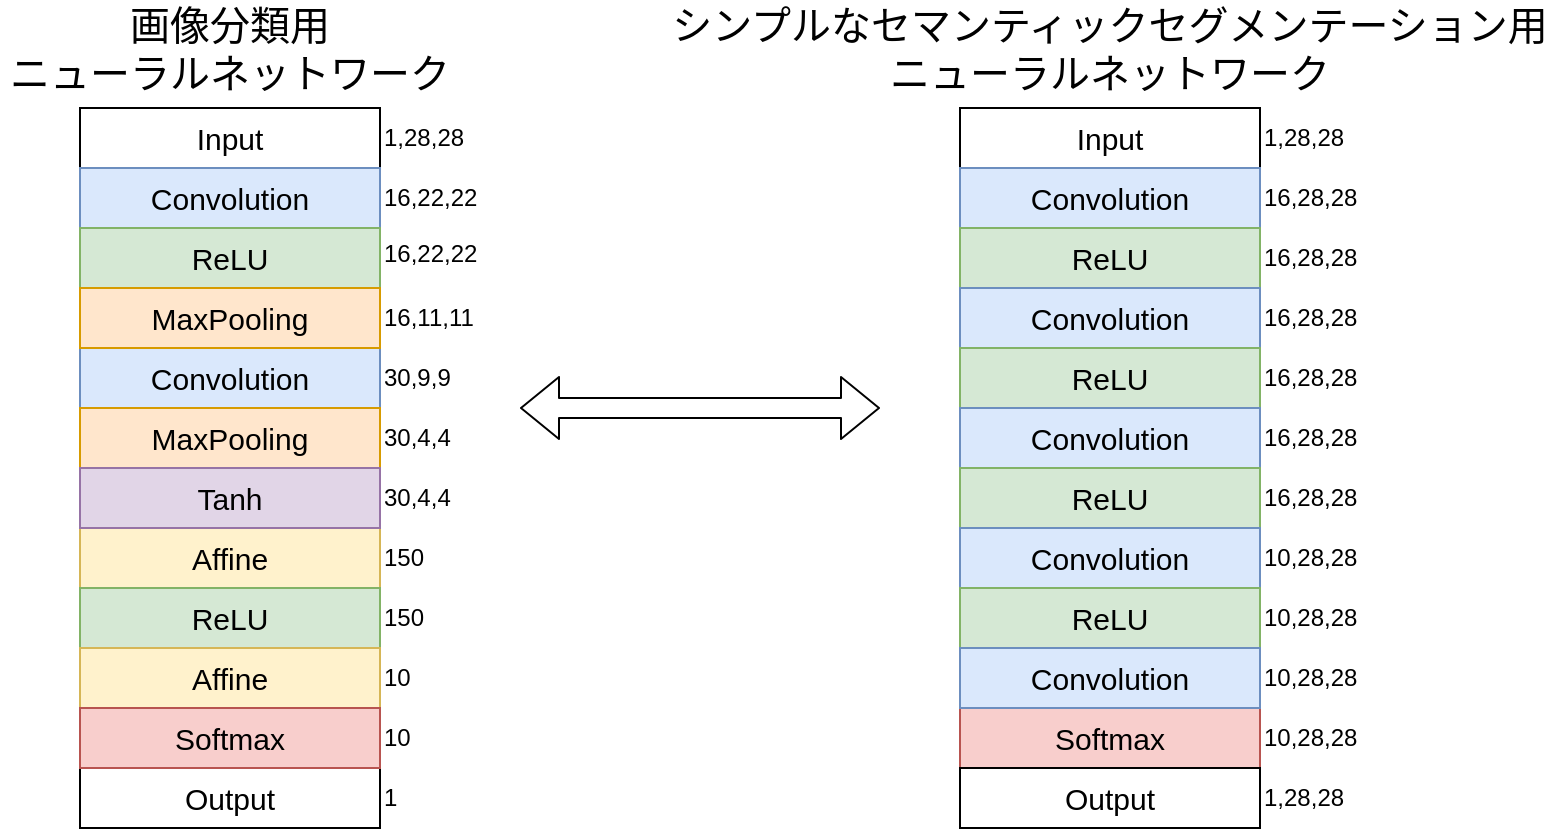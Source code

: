 <mxfile version="12.2.4" pages="1"><diagram id="eUMgy3rrheqdYQhYY7ZB" name="Page-1"><mxGraphModel dx="1089" dy="434" grid="1" gridSize="10" guides="1" tooltips="1" connect="1" arrows="1" fold="1" page="1" pageScale="1" pageWidth="827" pageHeight="1169" math="0" shadow="0"><root><mxCell id="0"/><mxCell id="1" parent="0"/><mxCell id="2" value="&lt;font style=&quot;font-size: 15px&quot;&gt;Input&lt;/font&gt;" style="rounded=0;whiteSpace=wrap;html=1;" parent="1" vertex="1"><mxGeometry x="60" y="70" width="150" height="30" as="geometry"/></mxCell><mxCell id="3" value="&lt;font style=&quot;font-size: 15px&quot;&gt;Convolution&lt;/font&gt;" style="rounded=0;whiteSpace=wrap;html=1;fillColor=#dae8fc;strokeColor=#6c8ebf;" parent="1" vertex="1"><mxGeometry x="60" y="100" width="150" height="30" as="geometry"/></mxCell><mxCell id="4" value="&lt;font style=&quot;font-size: 15px&quot;&gt;ReLU&lt;/font&gt;" style="rounded=0;whiteSpace=wrap;html=1;fillColor=#d5e8d4;strokeColor=#82b366;" parent="1" vertex="1"><mxGeometry x="60" y="130" width="150" height="30" as="geometry"/></mxCell><mxCell id="6" value="&lt;font style=&quot;font-size: 15px&quot;&gt;Output&lt;/font&gt;" style="rounded=0;whiteSpace=wrap;html=1;" parent="1" vertex="1"><mxGeometry x="60" y="400" width="150" height="30" as="geometry"/></mxCell><mxCell id="7" value="&lt;font style=&quot;font-size: 15px&quot;&gt;Convolution&lt;/font&gt;" style="rounded=0;whiteSpace=wrap;html=1;fillColor=#dae8fc;strokeColor=#6c8ebf;" parent="1" vertex="1"><mxGeometry x="60" y="190" width="150" height="30" as="geometry"/></mxCell><mxCell id="8" value="&lt;font style=&quot;font-size: 15px&quot;&gt;MaxPooling&lt;/font&gt;" style="rounded=0;whiteSpace=wrap;html=1;fillColor=#ffe6cc;strokeColor=#d79b00;" parent="1" vertex="1"><mxGeometry x="60" y="220" width="150" height="30" as="geometry"/></mxCell><mxCell id="9" value="&lt;font style=&quot;font-size: 15px&quot;&gt;Affine&lt;/font&gt;" style="rounded=0;whiteSpace=wrap;html=1;fillColor=#fff2cc;strokeColor=#d6b656;" parent="1" vertex="1"><mxGeometry x="60" y="280" width="150" height="30" as="geometry"/></mxCell><mxCell id="10" value="&lt;font style=&quot;font-size: 15px&quot;&gt;ReLU&lt;/font&gt;" style="rounded=0;whiteSpace=wrap;html=1;fillColor=#d5e8d4;strokeColor=#82b366;" parent="1" vertex="1"><mxGeometry x="60" y="310" width="150" height="30" as="geometry"/></mxCell><mxCell id="11" value="&lt;font style=&quot;font-size: 15px&quot;&gt;Affine&lt;/font&gt;" style="rounded=0;whiteSpace=wrap;html=1;fillColor=#fff2cc;strokeColor=#d6b656;" parent="1" vertex="1"><mxGeometry x="60" y="340" width="150" height="30" as="geometry"/></mxCell><mxCell id="12" value="&lt;font style=&quot;font-size: 15px&quot;&gt;Softmax&lt;/font&gt;" style="rounded=0;whiteSpace=wrap;html=1;fillColor=#f8cecc;strokeColor=#b85450;" parent="1" vertex="1"><mxGeometry x="60" y="370" width="150" height="30" as="geometry"/></mxCell><mxCell id="13" value="&lt;font style=&quot;font-size: 15px&quot;&gt;MaxPooling&lt;/font&gt;" style="rounded=0;whiteSpace=wrap;html=1;fillColor=#ffe6cc;strokeColor=#d79b00;" parent="1" vertex="1"><mxGeometry x="60" y="160" width="150" height="30" as="geometry"/></mxCell><mxCell id="14" value="" style="shape=flexArrow;endArrow=classic;startArrow=classic;html=1;" parent="1" edge="1"><mxGeometry width="50" height="50" relative="1" as="geometry"><mxPoint x="280" y="220" as="sourcePoint"/><mxPoint x="460" y="220" as="targetPoint"/></mxGeometry></mxCell><mxCell id="15" value="&lt;font style=&quot;font-size: 15px&quot;&gt;Input&lt;/font&gt;" style="rounded=0;whiteSpace=wrap;html=1;" parent="1" vertex="1"><mxGeometry x="500" y="70" width="150" height="30" as="geometry"/></mxCell><mxCell id="16" value="&lt;font style=&quot;font-size: 15px&quot;&gt;Convolution&lt;/font&gt;" style="rounded=0;whiteSpace=wrap;html=1;fillColor=#dae8fc;strokeColor=#6c8ebf;" parent="1" vertex="1"><mxGeometry x="500" y="100" width="150" height="30" as="geometry"/></mxCell><mxCell id="17" value="&lt;font style=&quot;font-size: 15px&quot;&gt;ReLU&lt;/font&gt;" style="rounded=0;whiteSpace=wrap;html=1;fillColor=#d5e8d4;strokeColor=#82b366;" parent="1" vertex="1"><mxGeometry x="500" y="130" width="150" height="30" as="geometry"/></mxCell><mxCell id="19" value="&lt;font style=&quot;font-size: 15px&quot;&gt;Convolution&lt;/font&gt;" style="rounded=0;whiteSpace=wrap;html=1;fillColor=#dae8fc;strokeColor=#6c8ebf;" parent="1" vertex="1"><mxGeometry x="500" y="160" width="150" height="30" as="geometry"/></mxCell><mxCell id="20" value="&lt;font style=&quot;font-size: 15px&quot;&gt;ReLU&lt;/font&gt;" style="rounded=0;whiteSpace=wrap;html=1;fillColor=#d5e8d4;strokeColor=#82b366;" parent="1" vertex="1"><mxGeometry x="500" y="190" width="150" height="30" as="geometry"/></mxCell><mxCell id="21" value="&lt;font style=&quot;font-size: 15px&quot;&gt;Convolution&lt;/font&gt;" style="rounded=0;whiteSpace=wrap;html=1;fillColor=#dae8fc;strokeColor=#6c8ebf;" parent="1" vertex="1"><mxGeometry x="500" y="220" width="150" height="30" as="geometry"/></mxCell><mxCell id="22" value="&lt;font style=&quot;font-size: 15px&quot;&gt;ReLU&lt;/font&gt;" style="rounded=0;whiteSpace=wrap;html=1;fillColor=#d5e8d4;strokeColor=#82b366;" parent="1" vertex="1"><mxGeometry x="500" y="250" width="150" height="30" as="geometry"/></mxCell><mxCell id="23" value="&lt;font style=&quot;font-size: 15px&quot;&gt;Convolution&lt;/font&gt;" style="rounded=0;whiteSpace=wrap;html=1;fillColor=#dae8fc;strokeColor=#6c8ebf;" parent="1" vertex="1"><mxGeometry x="500" y="280" width="150" height="30" as="geometry"/></mxCell><mxCell id="24" value="&lt;font style=&quot;font-size: 15px&quot;&gt;ReLU&lt;/font&gt;" style="rounded=0;whiteSpace=wrap;html=1;fillColor=#d5e8d4;strokeColor=#82b366;" parent="1" vertex="1"><mxGeometry x="500" y="310" width="150" height="30" as="geometry"/></mxCell><mxCell id="25" value="&lt;font style=&quot;font-size: 15px&quot;&gt;Softmax&lt;/font&gt;" style="rounded=0;whiteSpace=wrap;html=1;fillColor=#f8cecc;strokeColor=#b85450;" parent="1" vertex="1"><mxGeometry x="500" y="370" width="150" height="30" as="geometry"/></mxCell><mxCell id="26" value="&lt;font style=&quot;font-size: 15px&quot;&gt;Output&lt;/font&gt;" style="rounded=0;whiteSpace=wrap;html=1;" parent="1" vertex="1"><mxGeometry x="500" y="400" width="150" height="30" as="geometry"/></mxCell><mxCell id="27" value="&lt;font style=&quot;font-size: 20px&quot;&gt;画像分類用&lt;br&gt;ニューラルネットワーク&lt;/font&gt;" style="text;html=1;strokeColor=none;fillColor=none;align=center;verticalAlign=middle;whiteSpace=wrap;rounded=0;" parent="1" vertex="1"><mxGeometry x="20" y="30" width="230" height="20" as="geometry"/></mxCell><mxCell id="28" value="&lt;span style=&quot;font-size: 20px&quot;&gt;シンプルなセマンティックセグメンテーション用&lt;br&gt;ニューラルネットワーク&lt;br&gt;&lt;/span&gt;" style="text;html=1;strokeColor=none;fillColor=none;align=center;verticalAlign=middle;whiteSpace=wrap;rounded=0;" parent="1" vertex="1"><mxGeometry x="350" y="30" width="450" height="20" as="geometry"/></mxCell><mxCell id="31" value="&lt;font style=&quot;font-size: 15px&quot;&gt;Convolution&lt;/font&gt;" style="rounded=0;whiteSpace=wrap;html=1;fillColor=#dae8fc;strokeColor=#6c8ebf;" parent="1" vertex="1"><mxGeometry x="500" y="340" width="150" height="30" as="geometry"/></mxCell><mxCell id="32" value="&lt;font style=&quot;font-size: 15px&quot;&gt;Tanh&lt;/font&gt;" style="rounded=0;whiteSpace=wrap;html=1;fillColor=#e1d5e7;strokeColor=#9673a6;" parent="1" vertex="1"><mxGeometry x="60" y="250" width="150" height="30" as="geometry"/></mxCell><mxCell id="34" value="16,22,22" style="text;html=1;strokeColor=none;fillColor=none;align=left;verticalAlign=middle;whiteSpace=wrap;rounded=0;" parent="1" vertex="1"><mxGeometry x="210" y="105" width="40" height="20" as="geometry"/></mxCell><mxCell id="36" value="16,22,22" style="text;html=1;strokeColor=none;fillColor=none;align=left;verticalAlign=middle;whiteSpace=wrap;rounded=0;" parent="1" vertex="1"><mxGeometry x="210" y="132.5" width="40" height="20" as="geometry"/></mxCell><mxCell id="37" value="16,11,11" style="text;html=1;strokeColor=none;fillColor=none;align=left;verticalAlign=middle;whiteSpace=wrap;rounded=0;" parent="1" vertex="1"><mxGeometry x="210" y="165" width="40" height="20" as="geometry"/></mxCell><mxCell id="40" value="1,28,28" style="text;html=1;strokeColor=none;fillColor=none;align=left;verticalAlign=middle;whiteSpace=wrap;rounded=0;" parent="1" vertex="1"><mxGeometry x="210" y="75" width="40" height="20" as="geometry"/></mxCell><mxCell id="41" value="30,9,9" style="text;html=1;strokeColor=none;fillColor=none;align=left;verticalAlign=middle;whiteSpace=wrap;rounded=0;" parent="1" vertex="1"><mxGeometry x="210" y="195" width="40" height="20" as="geometry"/></mxCell><mxCell id="42" value="30,4,4" style="text;html=1;strokeColor=none;fillColor=none;align=left;verticalAlign=middle;whiteSpace=wrap;rounded=0;" parent="1" vertex="1"><mxGeometry x="210" y="225" width="40" height="20" as="geometry"/></mxCell><mxCell id="43" value="30,4,4" style="text;html=1;strokeColor=none;fillColor=none;align=left;verticalAlign=middle;whiteSpace=wrap;rounded=0;" parent="1" vertex="1"><mxGeometry x="210" y="255" width="40" height="20" as="geometry"/></mxCell><mxCell id="44" value="150" style="text;html=1;strokeColor=none;fillColor=none;align=left;verticalAlign=middle;whiteSpace=wrap;rounded=0;" parent="1" vertex="1"><mxGeometry x="210" y="285" width="40" height="20" as="geometry"/></mxCell><mxCell id="45" value="150" style="text;html=1;strokeColor=none;fillColor=none;align=left;verticalAlign=middle;whiteSpace=wrap;rounded=0;" parent="1" vertex="1"><mxGeometry x="210" y="315" width="40" height="20" as="geometry"/></mxCell><mxCell id="46" value="10" style="text;html=1;strokeColor=none;fillColor=none;align=left;verticalAlign=middle;whiteSpace=wrap;rounded=0;" parent="1" vertex="1"><mxGeometry x="210" y="345" width="40" height="20" as="geometry"/></mxCell><mxCell id="47" value="10" style="text;html=1;strokeColor=none;fillColor=none;align=left;verticalAlign=middle;whiteSpace=wrap;rounded=0;" parent="1" vertex="1"><mxGeometry x="210" y="375" width="40" height="20" as="geometry"/></mxCell><mxCell id="48" value="1" style="text;html=1;strokeColor=none;fillColor=none;align=left;verticalAlign=middle;whiteSpace=wrap;rounded=0;" parent="1" vertex="1"><mxGeometry x="210" y="405" width="40" height="20" as="geometry"/></mxCell><mxCell id="49" value="1,28,28" style="text;html=1;strokeColor=none;fillColor=none;align=left;verticalAlign=middle;whiteSpace=wrap;rounded=0;" parent="1" vertex="1"><mxGeometry x="650" y="75" width="40" height="20" as="geometry"/></mxCell><mxCell id="50" value="16,28,28" style="text;html=1;strokeColor=none;fillColor=none;align=left;verticalAlign=middle;whiteSpace=wrap;rounded=0;" parent="1" vertex="1"><mxGeometry x="650" y="105" width="40" height="20" as="geometry"/></mxCell><mxCell id="51" value="16,28,28" style="text;html=1;strokeColor=none;fillColor=none;align=left;verticalAlign=middle;whiteSpace=wrap;rounded=0;" parent="1" vertex="1"><mxGeometry x="650" y="135" width="40" height="20" as="geometry"/></mxCell><mxCell id="52" value="16,28,28" style="text;html=1;strokeColor=none;fillColor=none;align=left;verticalAlign=middle;whiteSpace=wrap;rounded=0;" parent="1" vertex="1"><mxGeometry x="650" y="165" width="40" height="20" as="geometry"/></mxCell><mxCell id="53" value="16,28,28" style="text;html=1;strokeColor=none;fillColor=none;align=left;verticalAlign=middle;whiteSpace=wrap;rounded=0;" parent="1" vertex="1"><mxGeometry x="650" y="195" width="40" height="20" as="geometry"/></mxCell><mxCell id="54" value="16,28,28" style="text;html=1;strokeColor=none;fillColor=none;align=left;verticalAlign=middle;whiteSpace=wrap;rounded=0;" parent="1" vertex="1"><mxGeometry x="650" y="225" width="40" height="20" as="geometry"/></mxCell><mxCell id="55" value="16,28,28" style="text;html=1;strokeColor=none;fillColor=none;align=left;verticalAlign=middle;whiteSpace=wrap;rounded=0;" parent="1" vertex="1"><mxGeometry x="650" y="255" width="40" height="20" as="geometry"/></mxCell><mxCell id="56" value="10,28,28" style="text;html=1;strokeColor=none;fillColor=none;align=left;verticalAlign=middle;whiteSpace=wrap;rounded=0;" parent="1" vertex="1"><mxGeometry x="650" y="285" width="40" height="20" as="geometry"/></mxCell><mxCell id="57" value="10,28,28" style="text;html=1;strokeColor=none;fillColor=none;align=left;verticalAlign=middle;whiteSpace=wrap;rounded=0;" parent="1" vertex="1"><mxGeometry x="650" y="315" width="40" height="20" as="geometry"/></mxCell><mxCell id="58" value="10,28,28" style="text;html=1;strokeColor=none;fillColor=none;align=left;verticalAlign=middle;whiteSpace=wrap;rounded=0;" parent="1" vertex="1"><mxGeometry x="650" y="345" width="40" height="20" as="geometry"/></mxCell><mxCell id="59" value="10,28,28" style="text;html=1;strokeColor=none;fillColor=none;align=left;verticalAlign=middle;whiteSpace=wrap;rounded=0;" parent="1" vertex="1"><mxGeometry x="650" y="375" width="40" height="20" as="geometry"/></mxCell><mxCell id="60" value="1,28,28" style="text;html=1;strokeColor=none;fillColor=none;align=left;verticalAlign=middle;whiteSpace=wrap;rounded=0;" parent="1" vertex="1"><mxGeometry x="650" y="405" width="40" height="20" as="geometry"/></mxCell></root></mxGraphModel></diagram></mxfile>